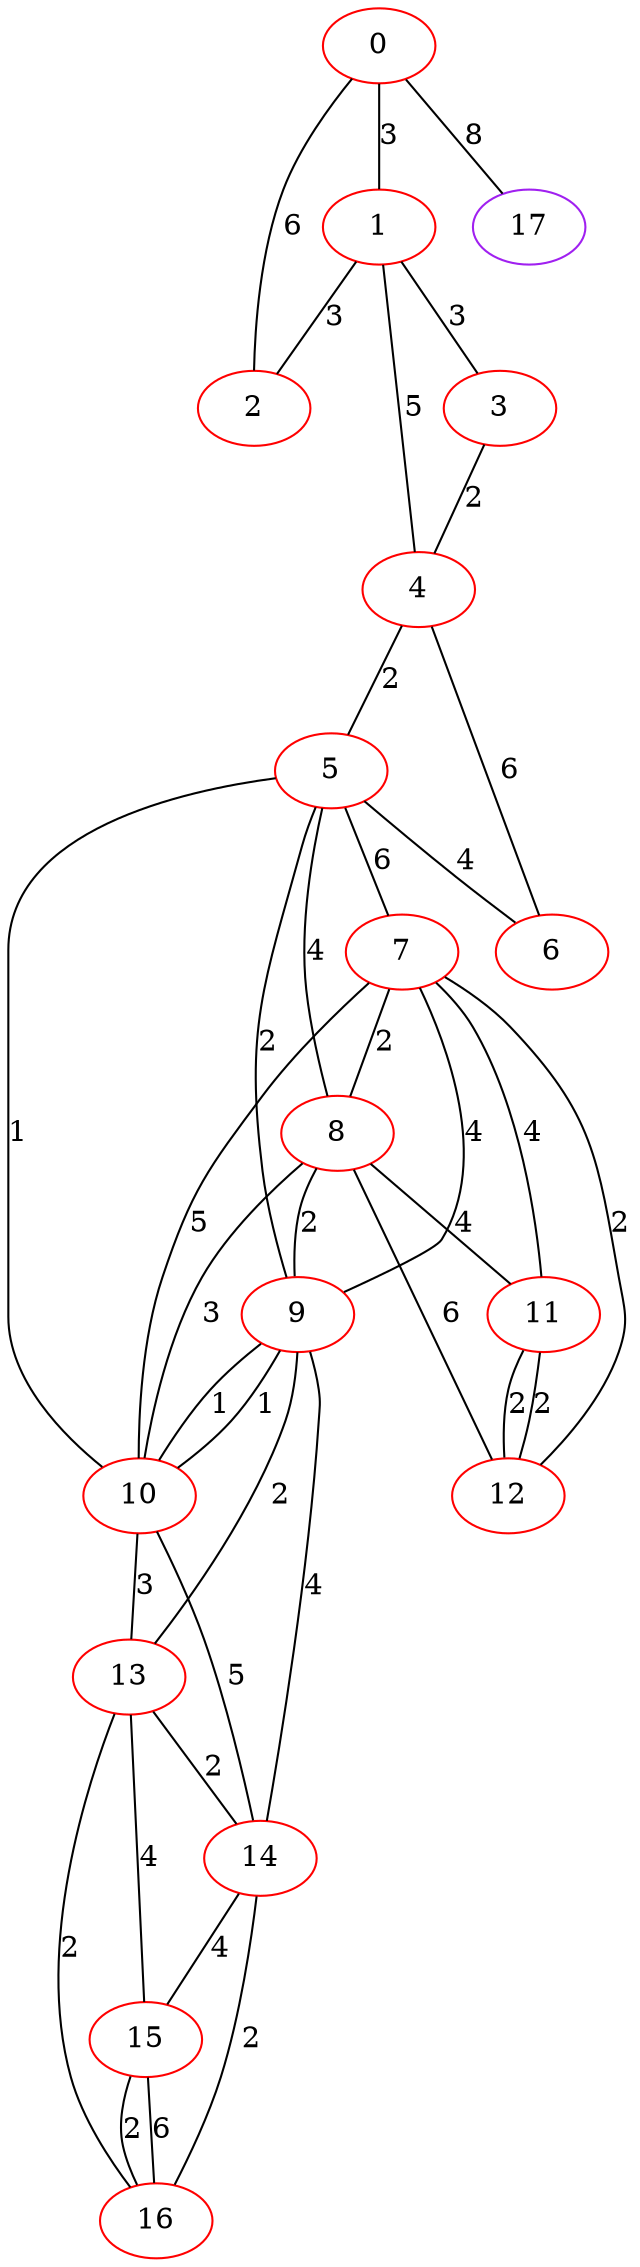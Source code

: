 graph "" {
0 [color=red, weight=1];
1 [color=red, weight=1];
2 [color=red, weight=1];
3 [color=red, weight=1];
4 [color=red, weight=1];
5 [color=red, weight=1];
6 [color=red, weight=1];
7 [color=red, weight=1];
8 [color=red, weight=1];
9 [color=red, weight=1];
10 [color=red, weight=1];
11 [color=red, weight=1];
12 [color=red, weight=1];
13 [color=red, weight=1];
14 [color=red, weight=1];
15 [color=red, weight=1];
16 [color=red, weight=1];
17 [color=purple, weight=4];
0 -- 1  [key=0, label=3];
0 -- 2  [key=0, label=6];
0 -- 17  [key=0, label=8];
1 -- 2  [key=0, label=3];
1 -- 3  [key=0, label=3];
1 -- 4  [key=0, label=5];
3 -- 4  [key=0, label=2];
4 -- 5  [key=0, label=2];
4 -- 6  [key=0, label=6];
5 -- 6  [key=0, label=4];
5 -- 7  [key=0, label=6];
5 -- 8  [key=0, label=4];
5 -- 9  [key=0, label=2];
5 -- 10  [key=0, label=1];
7 -- 8  [key=0, label=2];
7 -- 9  [key=0, label=4];
7 -- 10  [key=0, label=5];
7 -- 11  [key=0, label=4];
7 -- 12  [key=0, label=2];
8 -- 9  [key=0, label=2];
8 -- 10  [key=0, label=3];
8 -- 11  [key=0, label=4];
8 -- 12  [key=0, label=6];
9 -- 10  [key=0, label=1];
9 -- 10  [key=1, label=1];
9 -- 13  [key=0, label=2];
9 -- 14  [key=0, label=4];
10 -- 13  [key=0, label=3];
10 -- 14  [key=0, label=5];
11 -- 12  [key=0, label=2];
11 -- 12  [key=1, label=2];
13 -- 16  [key=0, label=2];
13 -- 14  [key=0, label=2];
13 -- 15  [key=0, label=4];
14 -- 16  [key=0, label=2];
14 -- 15  [key=0, label=4];
15 -- 16  [key=0, label=6];
15 -- 16  [key=1, label=2];
}
